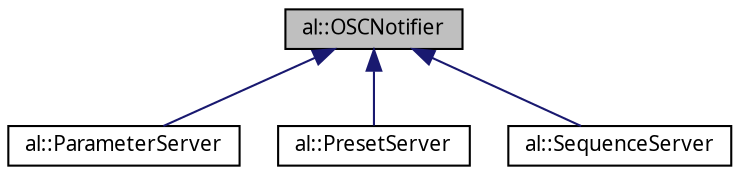 digraph "al::OSCNotifier"
{
 // LATEX_PDF_SIZE
  bgcolor="transparent";
  edge [fontname="FreeSans.ttf",fontsize="10",labelfontname="FreeSans.ttf",labelfontsize="10"];
  node [fontname="FreeSans.ttf",fontsize="10",shape=record];
  Node1 [label="al::OSCNotifier",height=0.2,width=0.4,color="black", fillcolor="grey75", style="filled", fontcolor="black",tooltip=" "];
  Node1 -> Node2 [dir="back",color="midnightblue",fontsize="10",style="solid",fontname="FreeSans.ttf"];
  Node2 [label="al::ParameterServer",height=0.2,width=0.4,color="black",URL="$classal_1_1_parameter_server.html",tooltip="The ParameterServer class creates an OSC server to receive parameter values."];
  Node1 -> Node3 [dir="back",color="midnightblue",fontsize="10",style="solid",fontname="FreeSans.ttf"];
  Node3 [label="al::PresetServer",height=0.2,width=0.4,color="black",URL="$classal_1_1_preset_server.html",tooltip=" "];
  Node1 -> Node4 [dir="back",color="midnightblue",fontsize="10",style="solid",fontname="FreeSans.ttf"];
  Node4 [label="al::SequenceServer",height=0.2,width=0.4,color="black",URL="$classal_1_1_sequence_server.html",tooltip=" "];
}
